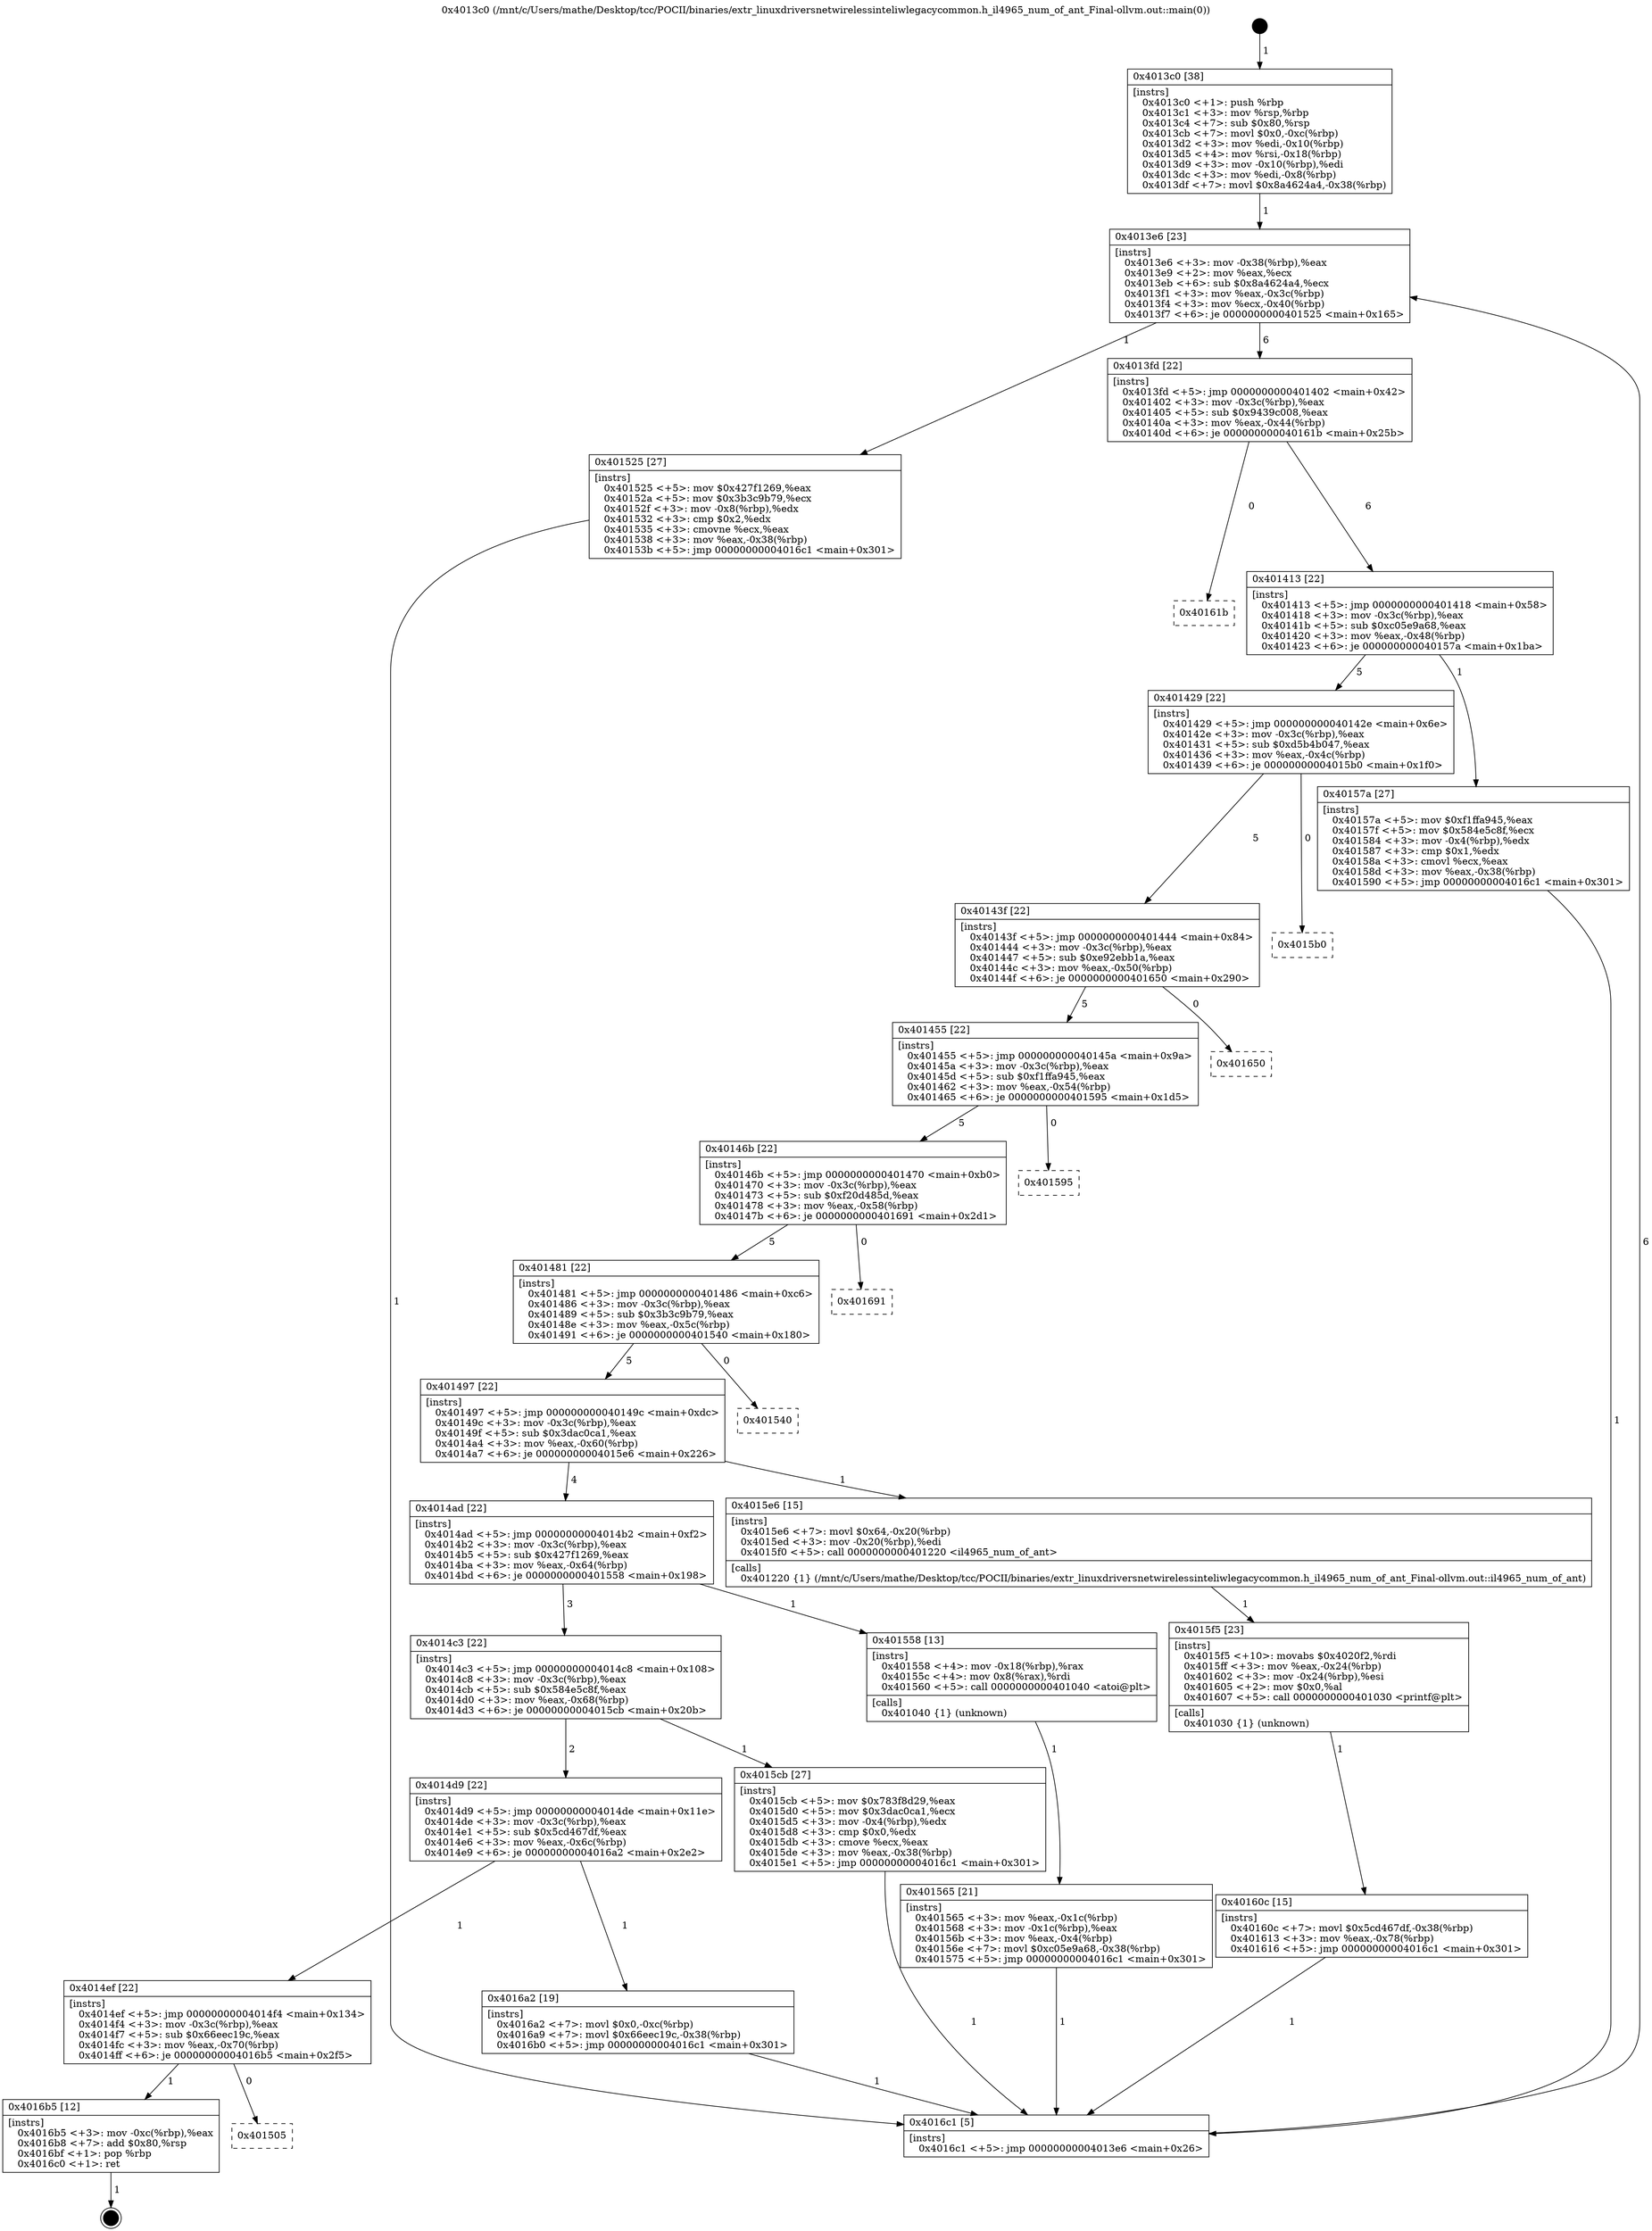 digraph "0x4013c0" {
  label = "0x4013c0 (/mnt/c/Users/mathe/Desktop/tcc/POCII/binaries/extr_linuxdriversnetwirelessinteliwlegacycommon.h_il4965_num_of_ant_Final-ollvm.out::main(0))"
  labelloc = "t"
  node[shape=record]

  Entry [label="",width=0.3,height=0.3,shape=circle,fillcolor=black,style=filled]
  "0x4013e6" [label="{
     0x4013e6 [23]\l
     | [instrs]\l
     &nbsp;&nbsp;0x4013e6 \<+3\>: mov -0x38(%rbp),%eax\l
     &nbsp;&nbsp;0x4013e9 \<+2\>: mov %eax,%ecx\l
     &nbsp;&nbsp;0x4013eb \<+6\>: sub $0x8a4624a4,%ecx\l
     &nbsp;&nbsp;0x4013f1 \<+3\>: mov %eax,-0x3c(%rbp)\l
     &nbsp;&nbsp;0x4013f4 \<+3\>: mov %ecx,-0x40(%rbp)\l
     &nbsp;&nbsp;0x4013f7 \<+6\>: je 0000000000401525 \<main+0x165\>\l
  }"]
  "0x401525" [label="{
     0x401525 [27]\l
     | [instrs]\l
     &nbsp;&nbsp;0x401525 \<+5\>: mov $0x427f1269,%eax\l
     &nbsp;&nbsp;0x40152a \<+5\>: mov $0x3b3c9b79,%ecx\l
     &nbsp;&nbsp;0x40152f \<+3\>: mov -0x8(%rbp),%edx\l
     &nbsp;&nbsp;0x401532 \<+3\>: cmp $0x2,%edx\l
     &nbsp;&nbsp;0x401535 \<+3\>: cmovne %ecx,%eax\l
     &nbsp;&nbsp;0x401538 \<+3\>: mov %eax,-0x38(%rbp)\l
     &nbsp;&nbsp;0x40153b \<+5\>: jmp 00000000004016c1 \<main+0x301\>\l
  }"]
  "0x4013fd" [label="{
     0x4013fd [22]\l
     | [instrs]\l
     &nbsp;&nbsp;0x4013fd \<+5\>: jmp 0000000000401402 \<main+0x42\>\l
     &nbsp;&nbsp;0x401402 \<+3\>: mov -0x3c(%rbp),%eax\l
     &nbsp;&nbsp;0x401405 \<+5\>: sub $0x9439c008,%eax\l
     &nbsp;&nbsp;0x40140a \<+3\>: mov %eax,-0x44(%rbp)\l
     &nbsp;&nbsp;0x40140d \<+6\>: je 000000000040161b \<main+0x25b\>\l
  }"]
  "0x4016c1" [label="{
     0x4016c1 [5]\l
     | [instrs]\l
     &nbsp;&nbsp;0x4016c1 \<+5\>: jmp 00000000004013e6 \<main+0x26\>\l
  }"]
  "0x4013c0" [label="{
     0x4013c0 [38]\l
     | [instrs]\l
     &nbsp;&nbsp;0x4013c0 \<+1\>: push %rbp\l
     &nbsp;&nbsp;0x4013c1 \<+3\>: mov %rsp,%rbp\l
     &nbsp;&nbsp;0x4013c4 \<+7\>: sub $0x80,%rsp\l
     &nbsp;&nbsp;0x4013cb \<+7\>: movl $0x0,-0xc(%rbp)\l
     &nbsp;&nbsp;0x4013d2 \<+3\>: mov %edi,-0x10(%rbp)\l
     &nbsp;&nbsp;0x4013d5 \<+4\>: mov %rsi,-0x18(%rbp)\l
     &nbsp;&nbsp;0x4013d9 \<+3\>: mov -0x10(%rbp),%edi\l
     &nbsp;&nbsp;0x4013dc \<+3\>: mov %edi,-0x8(%rbp)\l
     &nbsp;&nbsp;0x4013df \<+7\>: movl $0x8a4624a4,-0x38(%rbp)\l
  }"]
  Exit [label="",width=0.3,height=0.3,shape=circle,fillcolor=black,style=filled,peripheries=2]
  "0x40161b" [label="{
     0x40161b\l
  }", style=dashed]
  "0x401413" [label="{
     0x401413 [22]\l
     | [instrs]\l
     &nbsp;&nbsp;0x401413 \<+5\>: jmp 0000000000401418 \<main+0x58\>\l
     &nbsp;&nbsp;0x401418 \<+3\>: mov -0x3c(%rbp),%eax\l
     &nbsp;&nbsp;0x40141b \<+5\>: sub $0xc05e9a68,%eax\l
     &nbsp;&nbsp;0x401420 \<+3\>: mov %eax,-0x48(%rbp)\l
     &nbsp;&nbsp;0x401423 \<+6\>: je 000000000040157a \<main+0x1ba\>\l
  }"]
  "0x401505" [label="{
     0x401505\l
  }", style=dashed]
  "0x40157a" [label="{
     0x40157a [27]\l
     | [instrs]\l
     &nbsp;&nbsp;0x40157a \<+5\>: mov $0xf1ffa945,%eax\l
     &nbsp;&nbsp;0x40157f \<+5\>: mov $0x584e5c8f,%ecx\l
     &nbsp;&nbsp;0x401584 \<+3\>: mov -0x4(%rbp),%edx\l
     &nbsp;&nbsp;0x401587 \<+3\>: cmp $0x1,%edx\l
     &nbsp;&nbsp;0x40158a \<+3\>: cmovl %ecx,%eax\l
     &nbsp;&nbsp;0x40158d \<+3\>: mov %eax,-0x38(%rbp)\l
     &nbsp;&nbsp;0x401590 \<+5\>: jmp 00000000004016c1 \<main+0x301\>\l
  }"]
  "0x401429" [label="{
     0x401429 [22]\l
     | [instrs]\l
     &nbsp;&nbsp;0x401429 \<+5\>: jmp 000000000040142e \<main+0x6e\>\l
     &nbsp;&nbsp;0x40142e \<+3\>: mov -0x3c(%rbp),%eax\l
     &nbsp;&nbsp;0x401431 \<+5\>: sub $0xd5b4b047,%eax\l
     &nbsp;&nbsp;0x401436 \<+3\>: mov %eax,-0x4c(%rbp)\l
     &nbsp;&nbsp;0x401439 \<+6\>: je 00000000004015b0 \<main+0x1f0\>\l
  }"]
  "0x4016b5" [label="{
     0x4016b5 [12]\l
     | [instrs]\l
     &nbsp;&nbsp;0x4016b5 \<+3\>: mov -0xc(%rbp),%eax\l
     &nbsp;&nbsp;0x4016b8 \<+7\>: add $0x80,%rsp\l
     &nbsp;&nbsp;0x4016bf \<+1\>: pop %rbp\l
     &nbsp;&nbsp;0x4016c0 \<+1\>: ret\l
  }"]
  "0x4015b0" [label="{
     0x4015b0\l
  }", style=dashed]
  "0x40143f" [label="{
     0x40143f [22]\l
     | [instrs]\l
     &nbsp;&nbsp;0x40143f \<+5\>: jmp 0000000000401444 \<main+0x84\>\l
     &nbsp;&nbsp;0x401444 \<+3\>: mov -0x3c(%rbp),%eax\l
     &nbsp;&nbsp;0x401447 \<+5\>: sub $0xe92ebb1a,%eax\l
     &nbsp;&nbsp;0x40144c \<+3\>: mov %eax,-0x50(%rbp)\l
     &nbsp;&nbsp;0x40144f \<+6\>: je 0000000000401650 \<main+0x290\>\l
  }"]
  "0x4014ef" [label="{
     0x4014ef [22]\l
     | [instrs]\l
     &nbsp;&nbsp;0x4014ef \<+5\>: jmp 00000000004014f4 \<main+0x134\>\l
     &nbsp;&nbsp;0x4014f4 \<+3\>: mov -0x3c(%rbp),%eax\l
     &nbsp;&nbsp;0x4014f7 \<+5\>: sub $0x66eec19c,%eax\l
     &nbsp;&nbsp;0x4014fc \<+3\>: mov %eax,-0x70(%rbp)\l
     &nbsp;&nbsp;0x4014ff \<+6\>: je 00000000004016b5 \<main+0x2f5\>\l
  }"]
  "0x401650" [label="{
     0x401650\l
  }", style=dashed]
  "0x401455" [label="{
     0x401455 [22]\l
     | [instrs]\l
     &nbsp;&nbsp;0x401455 \<+5\>: jmp 000000000040145a \<main+0x9a\>\l
     &nbsp;&nbsp;0x40145a \<+3\>: mov -0x3c(%rbp),%eax\l
     &nbsp;&nbsp;0x40145d \<+5\>: sub $0xf1ffa945,%eax\l
     &nbsp;&nbsp;0x401462 \<+3\>: mov %eax,-0x54(%rbp)\l
     &nbsp;&nbsp;0x401465 \<+6\>: je 0000000000401595 \<main+0x1d5\>\l
  }"]
  "0x4016a2" [label="{
     0x4016a2 [19]\l
     | [instrs]\l
     &nbsp;&nbsp;0x4016a2 \<+7\>: movl $0x0,-0xc(%rbp)\l
     &nbsp;&nbsp;0x4016a9 \<+7\>: movl $0x66eec19c,-0x38(%rbp)\l
     &nbsp;&nbsp;0x4016b0 \<+5\>: jmp 00000000004016c1 \<main+0x301\>\l
  }"]
  "0x401595" [label="{
     0x401595\l
  }", style=dashed]
  "0x40146b" [label="{
     0x40146b [22]\l
     | [instrs]\l
     &nbsp;&nbsp;0x40146b \<+5\>: jmp 0000000000401470 \<main+0xb0\>\l
     &nbsp;&nbsp;0x401470 \<+3\>: mov -0x3c(%rbp),%eax\l
     &nbsp;&nbsp;0x401473 \<+5\>: sub $0xf20d485d,%eax\l
     &nbsp;&nbsp;0x401478 \<+3\>: mov %eax,-0x58(%rbp)\l
     &nbsp;&nbsp;0x40147b \<+6\>: je 0000000000401691 \<main+0x2d1\>\l
  }"]
  "0x40160c" [label="{
     0x40160c [15]\l
     | [instrs]\l
     &nbsp;&nbsp;0x40160c \<+7\>: movl $0x5cd467df,-0x38(%rbp)\l
     &nbsp;&nbsp;0x401613 \<+3\>: mov %eax,-0x78(%rbp)\l
     &nbsp;&nbsp;0x401616 \<+5\>: jmp 00000000004016c1 \<main+0x301\>\l
  }"]
  "0x401691" [label="{
     0x401691\l
  }", style=dashed]
  "0x401481" [label="{
     0x401481 [22]\l
     | [instrs]\l
     &nbsp;&nbsp;0x401481 \<+5\>: jmp 0000000000401486 \<main+0xc6\>\l
     &nbsp;&nbsp;0x401486 \<+3\>: mov -0x3c(%rbp),%eax\l
     &nbsp;&nbsp;0x401489 \<+5\>: sub $0x3b3c9b79,%eax\l
     &nbsp;&nbsp;0x40148e \<+3\>: mov %eax,-0x5c(%rbp)\l
     &nbsp;&nbsp;0x401491 \<+6\>: je 0000000000401540 \<main+0x180\>\l
  }"]
  "0x4015f5" [label="{
     0x4015f5 [23]\l
     | [instrs]\l
     &nbsp;&nbsp;0x4015f5 \<+10\>: movabs $0x4020f2,%rdi\l
     &nbsp;&nbsp;0x4015ff \<+3\>: mov %eax,-0x24(%rbp)\l
     &nbsp;&nbsp;0x401602 \<+3\>: mov -0x24(%rbp),%esi\l
     &nbsp;&nbsp;0x401605 \<+2\>: mov $0x0,%al\l
     &nbsp;&nbsp;0x401607 \<+5\>: call 0000000000401030 \<printf@plt\>\l
     | [calls]\l
     &nbsp;&nbsp;0x401030 \{1\} (unknown)\l
  }"]
  "0x401540" [label="{
     0x401540\l
  }", style=dashed]
  "0x401497" [label="{
     0x401497 [22]\l
     | [instrs]\l
     &nbsp;&nbsp;0x401497 \<+5\>: jmp 000000000040149c \<main+0xdc\>\l
     &nbsp;&nbsp;0x40149c \<+3\>: mov -0x3c(%rbp),%eax\l
     &nbsp;&nbsp;0x40149f \<+5\>: sub $0x3dac0ca1,%eax\l
     &nbsp;&nbsp;0x4014a4 \<+3\>: mov %eax,-0x60(%rbp)\l
     &nbsp;&nbsp;0x4014a7 \<+6\>: je 00000000004015e6 \<main+0x226\>\l
  }"]
  "0x4014d9" [label="{
     0x4014d9 [22]\l
     | [instrs]\l
     &nbsp;&nbsp;0x4014d9 \<+5\>: jmp 00000000004014de \<main+0x11e\>\l
     &nbsp;&nbsp;0x4014de \<+3\>: mov -0x3c(%rbp),%eax\l
     &nbsp;&nbsp;0x4014e1 \<+5\>: sub $0x5cd467df,%eax\l
     &nbsp;&nbsp;0x4014e6 \<+3\>: mov %eax,-0x6c(%rbp)\l
     &nbsp;&nbsp;0x4014e9 \<+6\>: je 00000000004016a2 \<main+0x2e2\>\l
  }"]
  "0x4015e6" [label="{
     0x4015e6 [15]\l
     | [instrs]\l
     &nbsp;&nbsp;0x4015e6 \<+7\>: movl $0x64,-0x20(%rbp)\l
     &nbsp;&nbsp;0x4015ed \<+3\>: mov -0x20(%rbp),%edi\l
     &nbsp;&nbsp;0x4015f0 \<+5\>: call 0000000000401220 \<il4965_num_of_ant\>\l
     | [calls]\l
     &nbsp;&nbsp;0x401220 \{1\} (/mnt/c/Users/mathe/Desktop/tcc/POCII/binaries/extr_linuxdriversnetwirelessinteliwlegacycommon.h_il4965_num_of_ant_Final-ollvm.out::il4965_num_of_ant)\l
  }"]
  "0x4014ad" [label="{
     0x4014ad [22]\l
     | [instrs]\l
     &nbsp;&nbsp;0x4014ad \<+5\>: jmp 00000000004014b2 \<main+0xf2\>\l
     &nbsp;&nbsp;0x4014b2 \<+3\>: mov -0x3c(%rbp),%eax\l
     &nbsp;&nbsp;0x4014b5 \<+5\>: sub $0x427f1269,%eax\l
     &nbsp;&nbsp;0x4014ba \<+3\>: mov %eax,-0x64(%rbp)\l
     &nbsp;&nbsp;0x4014bd \<+6\>: je 0000000000401558 \<main+0x198\>\l
  }"]
  "0x4015cb" [label="{
     0x4015cb [27]\l
     | [instrs]\l
     &nbsp;&nbsp;0x4015cb \<+5\>: mov $0x783f8d29,%eax\l
     &nbsp;&nbsp;0x4015d0 \<+5\>: mov $0x3dac0ca1,%ecx\l
     &nbsp;&nbsp;0x4015d5 \<+3\>: mov -0x4(%rbp),%edx\l
     &nbsp;&nbsp;0x4015d8 \<+3\>: cmp $0x0,%edx\l
     &nbsp;&nbsp;0x4015db \<+3\>: cmove %ecx,%eax\l
     &nbsp;&nbsp;0x4015de \<+3\>: mov %eax,-0x38(%rbp)\l
     &nbsp;&nbsp;0x4015e1 \<+5\>: jmp 00000000004016c1 \<main+0x301\>\l
  }"]
  "0x401558" [label="{
     0x401558 [13]\l
     | [instrs]\l
     &nbsp;&nbsp;0x401558 \<+4\>: mov -0x18(%rbp),%rax\l
     &nbsp;&nbsp;0x40155c \<+4\>: mov 0x8(%rax),%rdi\l
     &nbsp;&nbsp;0x401560 \<+5\>: call 0000000000401040 \<atoi@plt\>\l
     | [calls]\l
     &nbsp;&nbsp;0x401040 \{1\} (unknown)\l
  }"]
  "0x4014c3" [label="{
     0x4014c3 [22]\l
     | [instrs]\l
     &nbsp;&nbsp;0x4014c3 \<+5\>: jmp 00000000004014c8 \<main+0x108\>\l
     &nbsp;&nbsp;0x4014c8 \<+3\>: mov -0x3c(%rbp),%eax\l
     &nbsp;&nbsp;0x4014cb \<+5\>: sub $0x584e5c8f,%eax\l
     &nbsp;&nbsp;0x4014d0 \<+3\>: mov %eax,-0x68(%rbp)\l
     &nbsp;&nbsp;0x4014d3 \<+6\>: je 00000000004015cb \<main+0x20b\>\l
  }"]
  "0x401565" [label="{
     0x401565 [21]\l
     | [instrs]\l
     &nbsp;&nbsp;0x401565 \<+3\>: mov %eax,-0x1c(%rbp)\l
     &nbsp;&nbsp;0x401568 \<+3\>: mov -0x1c(%rbp),%eax\l
     &nbsp;&nbsp;0x40156b \<+3\>: mov %eax,-0x4(%rbp)\l
     &nbsp;&nbsp;0x40156e \<+7\>: movl $0xc05e9a68,-0x38(%rbp)\l
     &nbsp;&nbsp;0x401575 \<+5\>: jmp 00000000004016c1 \<main+0x301\>\l
  }"]
  Entry -> "0x4013c0" [label=" 1"]
  "0x4013e6" -> "0x401525" [label=" 1"]
  "0x4013e6" -> "0x4013fd" [label=" 6"]
  "0x401525" -> "0x4016c1" [label=" 1"]
  "0x4013c0" -> "0x4013e6" [label=" 1"]
  "0x4016c1" -> "0x4013e6" [label=" 6"]
  "0x4016b5" -> Exit [label=" 1"]
  "0x4013fd" -> "0x40161b" [label=" 0"]
  "0x4013fd" -> "0x401413" [label=" 6"]
  "0x4014ef" -> "0x401505" [label=" 0"]
  "0x401413" -> "0x40157a" [label=" 1"]
  "0x401413" -> "0x401429" [label=" 5"]
  "0x4014ef" -> "0x4016b5" [label=" 1"]
  "0x401429" -> "0x4015b0" [label=" 0"]
  "0x401429" -> "0x40143f" [label=" 5"]
  "0x4016a2" -> "0x4016c1" [label=" 1"]
  "0x40143f" -> "0x401650" [label=" 0"]
  "0x40143f" -> "0x401455" [label=" 5"]
  "0x4014d9" -> "0x4014ef" [label=" 1"]
  "0x401455" -> "0x401595" [label=" 0"]
  "0x401455" -> "0x40146b" [label=" 5"]
  "0x4014d9" -> "0x4016a2" [label=" 1"]
  "0x40146b" -> "0x401691" [label=" 0"]
  "0x40146b" -> "0x401481" [label=" 5"]
  "0x40160c" -> "0x4016c1" [label=" 1"]
  "0x401481" -> "0x401540" [label=" 0"]
  "0x401481" -> "0x401497" [label=" 5"]
  "0x4015f5" -> "0x40160c" [label=" 1"]
  "0x401497" -> "0x4015e6" [label=" 1"]
  "0x401497" -> "0x4014ad" [label=" 4"]
  "0x4015e6" -> "0x4015f5" [label=" 1"]
  "0x4014ad" -> "0x401558" [label=" 1"]
  "0x4014ad" -> "0x4014c3" [label=" 3"]
  "0x401558" -> "0x401565" [label=" 1"]
  "0x401565" -> "0x4016c1" [label=" 1"]
  "0x40157a" -> "0x4016c1" [label=" 1"]
  "0x4015cb" -> "0x4016c1" [label=" 1"]
  "0x4014c3" -> "0x4015cb" [label=" 1"]
  "0x4014c3" -> "0x4014d9" [label=" 2"]
}
